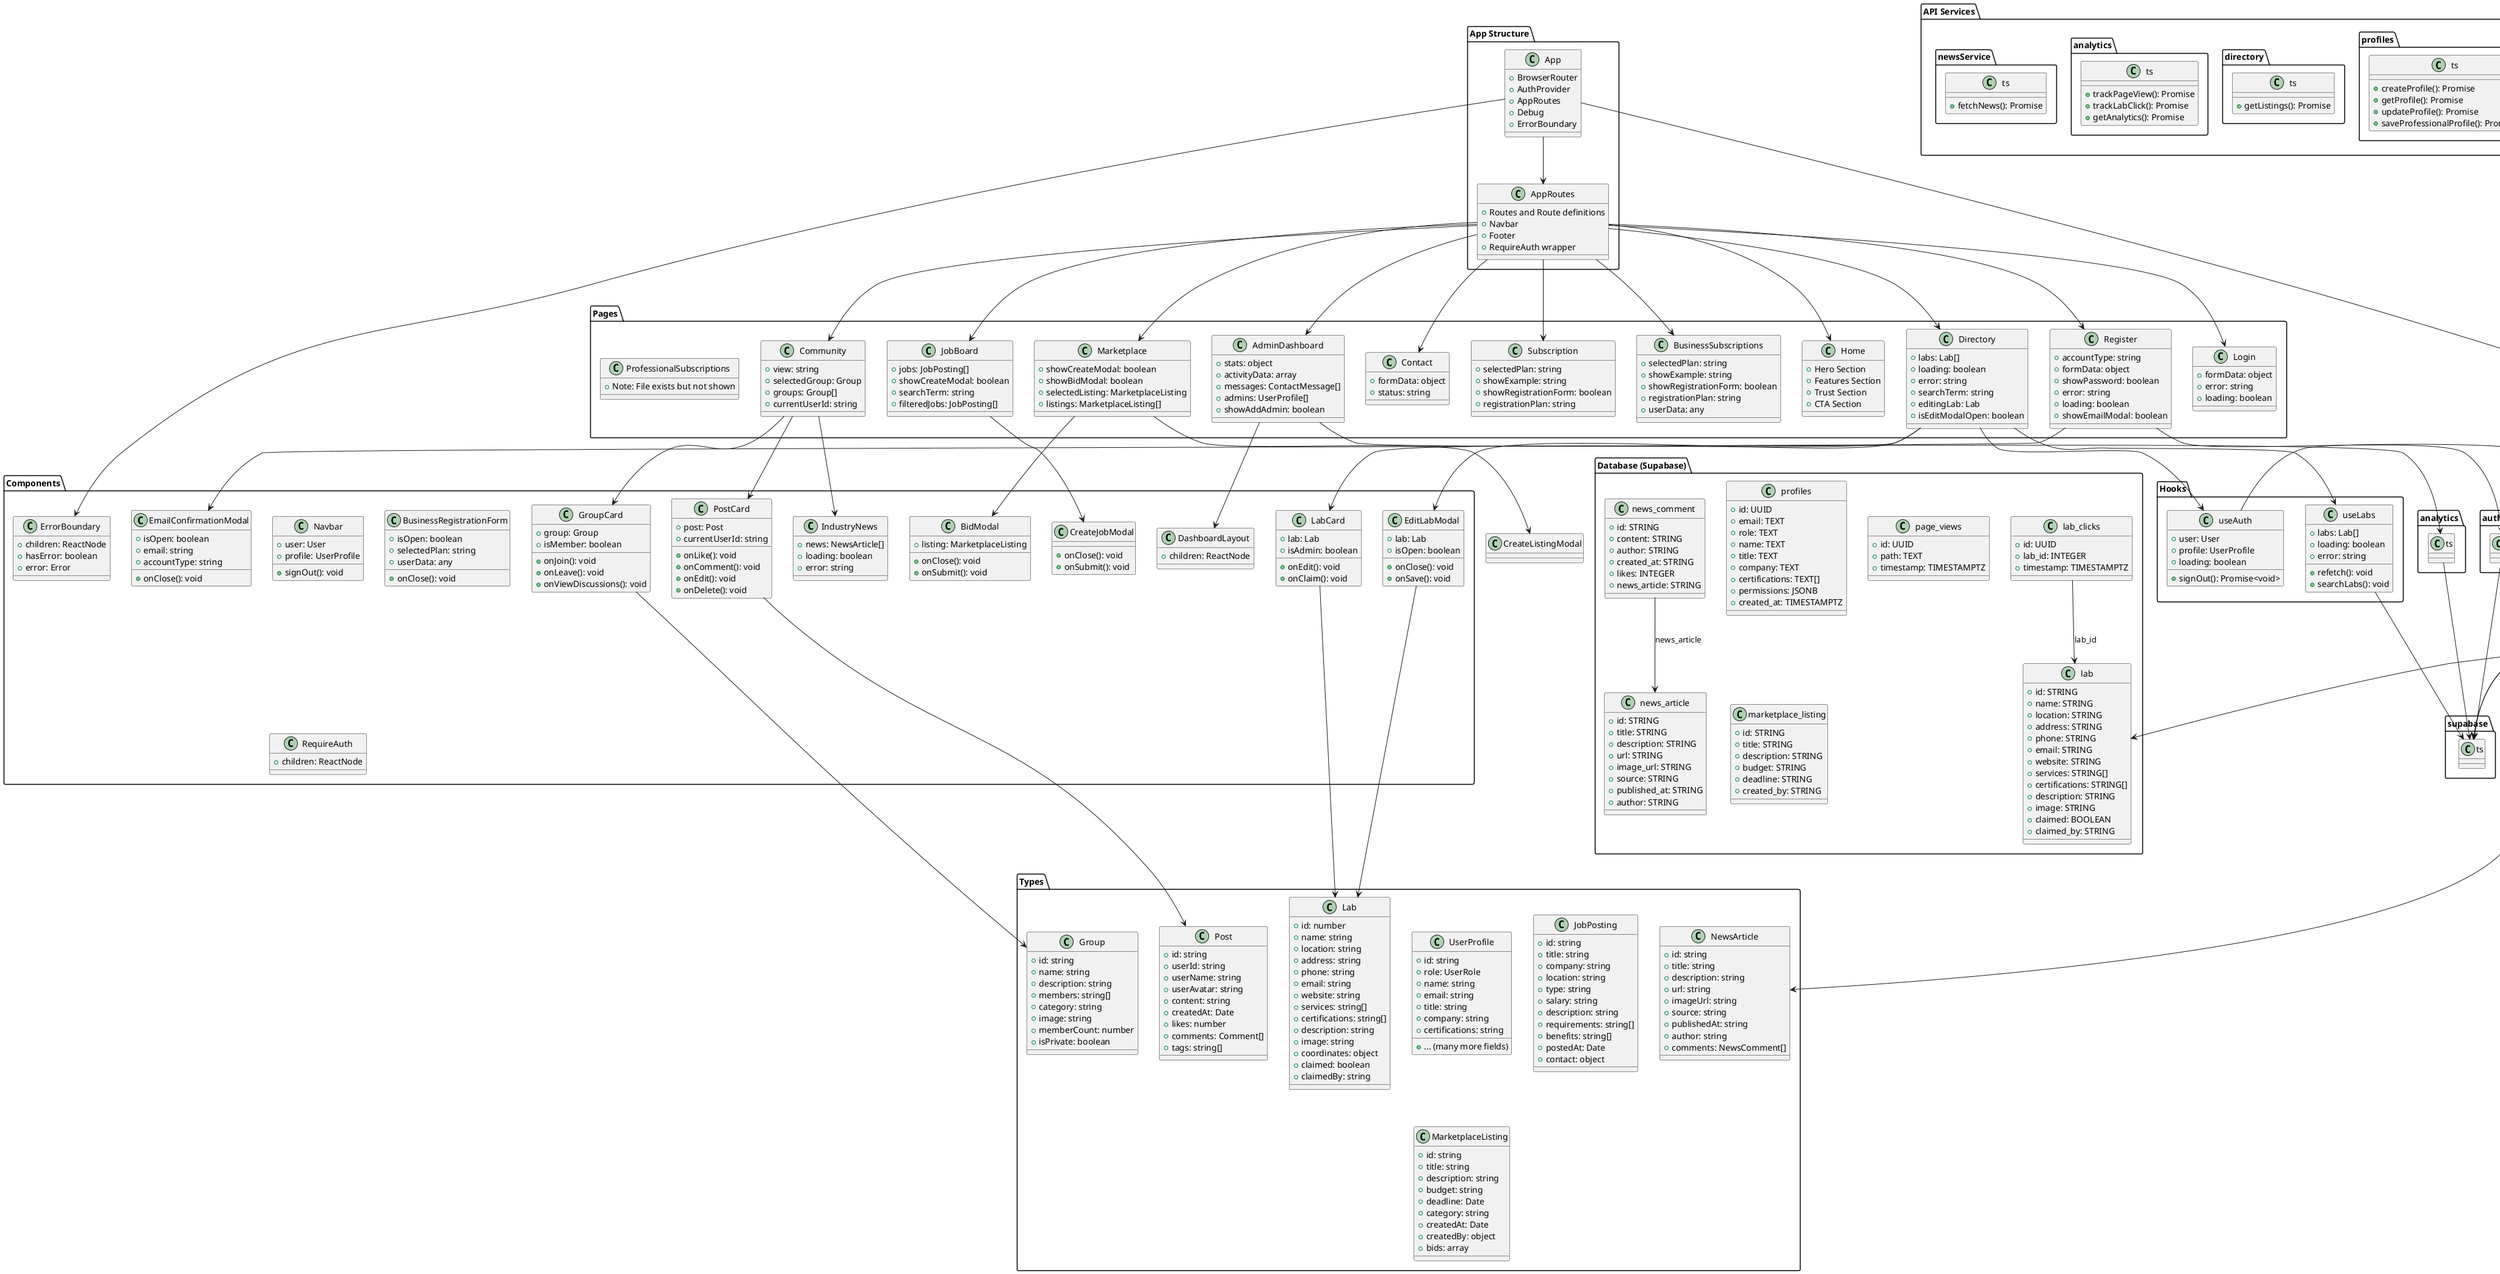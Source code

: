 @startuml Lab to Lab Platform Architecture

!define RECTANGLE class

' Database Layer
package "Database (Supabase)" {
  RECTANGLE profiles {
    +id: UUID
    +email: TEXT
    +role: TEXT
    +name: TEXT
    +title: TEXT
    +company: TEXT
    +certifications: TEXT[]
    +permissions: JSONB
    +created_at: TIMESTAMPTZ
  }
  
  RECTANGLE lab {
    +id: STRING
    +name: STRING
    +location: STRING
    +address: STRING
    +phone: STRING
    +email: STRING
    +website: STRING
    +services: STRING[]
    +certifications: STRING[]
    +description: STRING
    +image: STRING
    +claimed: BOOLEAN
    +claimed_by: STRING
  }
  
  RECTANGLE page_views {
    +id: UUID
    +path: TEXT
    +timestamp: TIMESTAMPTZ
  }
  
  RECTANGLE lab_clicks {
    +id: UUID
    +lab_id: INTEGER
    +timestamp: TIMESTAMPTZ
  }
  
  RECTANGLE marketplace_listing {
    +id: STRING
    +title: STRING
    +description: STRING
    +budget: STRING
    +deadline: STRING
    +created_by: STRING
  }
  
  RECTANGLE news_article {
    +id: STRING
    +title: STRING
    +description: STRING
    +url: STRING
    +image_url: STRING
    +source: STRING
    +published_at: STRING
    +author: STRING
  }
  
  RECTANGLE news_comment {
    +id: STRING
    +content: STRING
    +author: STRING
    +created_at: STRING
    +likes: INTEGER
    +news_article: STRING
  }
}

' Authentication Layer
package "Authentication" {
  RECTANGLE AuthProvider {
    +user: User
    +profile: UserProfile
    +loading: boolean
    +signOut(): void
  }
  
  RECTANGLE AuthContext {
    +user: User
    +profile: UserProfile
    +loading: boolean
    +signOut(): Promise<void>
  }
  
  RECTANGLE "auth.ts" {
    +signUp(): Promise
    +signIn(): Promise
    +signOut(): Promise
    +getCurrentSession(): Promise
  }
}

' API Layer
package "API Services" {
  RECTANGLE "supabase.ts" {
    +createClient()
    +supabase: SupabaseClient
  }
  
  RECTANGLE "profiles.ts" {
    +createProfile(): Promise
    +getProfile(): Promise
    +updateProfile(): Promise
    +saveProfessionalProfile(): Promise
  }
  
  RECTANGLE "directory.ts" {
    +getListings(): Promise
  }
  
  RECTANGLE "analytics.ts" {
    +trackPageView(): Promise
    +trackLabClick(): Promise
    +getAnalytics(): Promise
  }
  
  RECTANGLE "newsService.ts" {
    +fetchNews(): Promise
  }
}

' Components Layer
package "Components" {
  RECTANGLE Navbar {
    +user: User
    +profile: UserProfile
    +signOut(): void
  }
  
  RECTANGLE LabCard {
    +lab: Lab
    +isAdmin: boolean
    +onEdit(): void
    +onClaim(): void
  }
  
  RECTANGLE EditLabModal {
    +lab: Lab
    +isOpen: boolean
    +onClose(): void
    +onSave(): void
  }
  
  RECTANGLE EmailConfirmationModal {
    +isOpen: boolean
    +onClose(): void
    +email: string
    +accountType: string
  }
  
  RECTANGLE BusinessRegistrationForm {
    +isOpen: boolean
    +onClose(): void
    +selectedPlan: string
    +userData: any
  }
  
  RECTANGLE PostCard {
    +post: Post
    +onLike(): void
    +onComment(): void
    +onEdit(): void
    +onDelete(): void
    +currentUserId: string
  }
  
  RECTANGLE GroupCard {
    +group: Group
    +onJoin(): void
    +onLeave(): void
    +onViewDiscussions(): void
    +isMember: boolean
  }
  
  RECTANGLE CreateJobModal {
    +onClose(): void
    +onSubmit(): void
  }
  
  RECTANGLE BidModal {
    +listing: MarketplaceListing
    +onClose(): void
    +onSubmit(): void
  }
  
  RECTANGLE IndustryNews {
    +news: NewsArticle[]
    +loading: boolean
    +error: string
  }
  
  RECTANGLE DashboardLayout {
    +children: ReactNode
  }
  
  RECTANGLE RequireAuth {
    +children: ReactNode
  }
  
  RECTANGLE ErrorBoundary {
    +children: ReactNode
    +hasError: boolean
    +error: Error
  }
}

' Pages Layer
package "Pages" {
  RECTANGLE Home {
    +Hero Section
    +Features Section
    +Trust Section
    +CTA Section
  }
  
  RECTANGLE Directory {
    +labs: Lab[]
    +loading: boolean
    +error: string
    +searchTerm: string
    +editingLab: Lab
    +isEditModalOpen: boolean
  }
  
  RECTANGLE Register {
    +accountType: string
    +formData: object
    +showPassword: boolean
    +error: string
    +loading: boolean
    +showEmailModal: boolean
  }
  
  RECTANGLE Login {
    +formData: object
    +error: string
    +loading: boolean
  }
  
  RECTANGLE Community {
    +view: string
    +selectedGroup: Group
    +groups: Group[]
    +currentUserId: string
  }
  
  RECTANGLE Marketplace {
    +showCreateModal: boolean
    +showBidModal: boolean
    +selectedListing: MarketplaceListing
    +listings: MarketplaceListing[]
  }
  
  RECTANGLE JobBoard {
    +jobs: JobPosting[]
    +showCreateModal: boolean
    +searchTerm: string
    +filteredJobs: JobPosting[]
  }
  
  RECTANGLE AdminDashboard {
    +stats: object
    +activityData: array
    +messages: ContactMessage[]
    +admins: UserProfile[]
    +showAddAdmin: boolean
  }
  
  RECTANGLE Contact {
    +formData: object
    +status: string
  }
  
  RECTANGLE Subscription {
    +selectedPlan: string
    +showExample: string
    +showRegistrationForm: boolean
    +registrationPlan: string
  }
  
  RECTANGLE BusinessSubscriptions {
    +selectedPlan: string
    +showExample: string
    +showRegistrationForm: boolean
    +registrationPlan: string
    +userData: any
  }
  
  RECTANGLE ProfessionalSubscriptions {
    +Note: File exists but not shown
  }
}

' Hooks Layer
package "Hooks" {
  RECTANGLE useAuth {
    +user: User
    +profile: UserProfile
    +loading: boolean
    +signOut(): Promise<void>
  }
  
  RECTANGLE useLabs {
    +labs: Lab[]
    +loading: boolean
    +error: string
    +refetch(): void
    +searchLabs(): void
  }
}

' Types Layer
package "Types" {
  RECTANGLE Lab {
    +id: number
    +name: string
    +location: string
    +address: string
    +phone: string
    +email: string
    +website: string
    +services: string[]
    +certifications: string[]
    +description: string
    +image: string
    +coordinates: object
    +claimed: boolean
    +claimedBy: string
  }
  
  RECTANGLE UserProfile {
    +id: string
    +role: UserRole
    +name: string
    +email: string
    +title: string
    +company: string
    +certifications: string
    +... (many more fields)
  }
  
  RECTANGLE JobPosting {
    +id: string
    +title: string
    +company: string
    +location: string
    +type: string
    +salary: string
    +description: string
    +requirements: string[]
    +benefits: string[]
    +postedAt: Date
    +contact: object
  }
  
  RECTANGLE MarketplaceListing {
    +id: string
    +title: string
    +description: string
    +budget: string
    +deadline: Date
    +category: string
    +createdAt: Date
    +createdBy: object
    +bids: array
  }
  
  RECTANGLE NewsArticle {
    +id: string
    +title: string
    +description: string
    +url: string
    +imageUrl: string
    +source: string
    +publishedAt: string
    +author: string
    +comments: NewsComment[]
  }
  
  RECTANGLE Post {
    +id: string
    +userId: string
    +userName: string
    +userAvatar: string
    +content: string
    +createdAt: Date
    +likes: number
    +comments: Comment[]
    +tags: string[]
  }
  
  RECTANGLE Group {
    +id: string
    +name: string
    +description: string
    +members: string[]
    +category: string
    +image: string
    +memberCount: number
    +isPrivate: boolean
  }
}

' Main App Structure
package "App Structure" {
  RECTANGLE App {
    +BrowserRouter
    +AuthProvider
    +AppRoutes
    +Debug
    +ErrorBoundary
  }
  
  RECTANGLE AppRoutes {
    +Routes and Route definitions
    +Navbar
    +Footer
    +RequireAuth wrapper
  }
}

' Relationships
AuthProvider --> AuthContext
AuthProvider --> "auth.ts"
AuthProvider --> "profiles.ts"

useAuth --> AuthContext
useLabs --> "supabase.ts"

Directory --> LabCard
Directory --> EditLabModal
Directory --> useLabs
Directory --> useAuth

Register --> EmailConfirmationModal
Register --> "auth.ts"

AdminDashboard --> DashboardLayout
AdminDashboard --> "analytics.ts"

Community --> GroupCard
Community --> PostCard
Community --> IndustryNews

Marketplace --> BidModal
Marketplace --> CreateListingModal

JobBoard --> CreateJobModal

LabCard --> Lab
EditLabModal --> Lab
PostCard --> Post
GroupCard --> Group

"auth.ts" --> "supabase.ts"
"profiles.ts" --> "supabase.ts"
"directory.ts" --> "supabase.ts"
"analytics.ts" --> "supabase.ts"
"newsService.ts" --> NewsArticle

App --> AuthProvider
App --> AppRoutes
App --> ErrorBoundary

AppRoutes --> Home
AppRoutes --> Directory
AppRoutes --> Register
AppRoutes --> Login
AppRoutes --> Community
AppRoutes --> Marketplace
AppRoutes --> JobBoard
AppRoutes --> AdminDashboard
AppRoutes --> Contact
AppRoutes --> Subscription
AppRoutes --> BusinessSubscriptions

profiles --> lab : "claimed_by"
news_comment --> news_article : "news_article"
lab_clicks --> lab : "lab_id"

@enduml